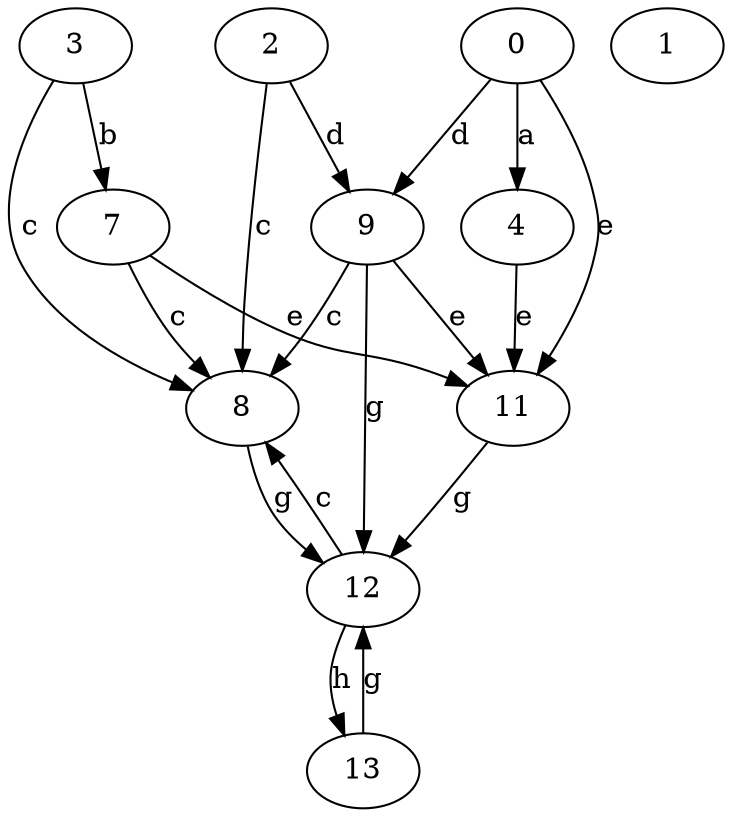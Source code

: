 strict digraph  {
2;
3;
4;
7;
8;
9;
11;
0;
12;
1;
13;
2 -> 8  [label=c];
2 -> 9  [label=d];
3 -> 7  [label=b];
3 -> 8  [label=c];
4 -> 11  [label=e];
7 -> 8  [label=c];
7 -> 11  [label=e];
8 -> 12  [label=g];
9 -> 8  [label=c];
9 -> 11  [label=e];
9 -> 12  [label=g];
11 -> 12  [label=g];
0 -> 4  [label=a];
0 -> 9  [label=d];
0 -> 11  [label=e];
12 -> 8  [label=c];
12 -> 13  [label=h];
13 -> 12  [label=g];
}
